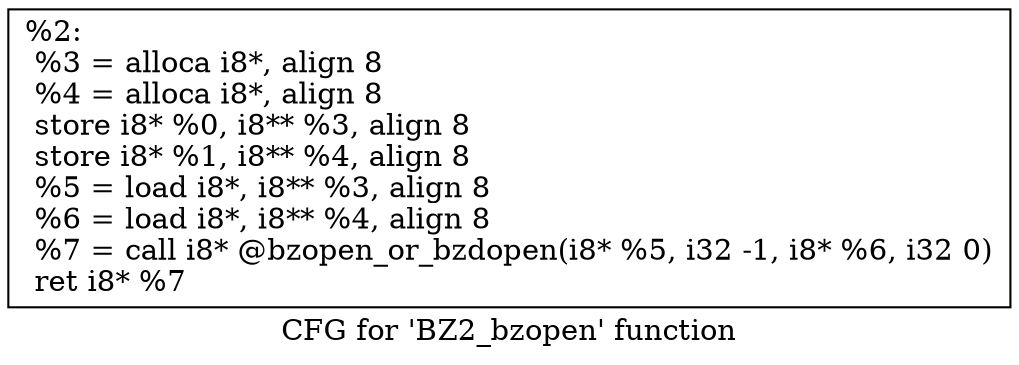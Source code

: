 digraph "CFG for 'BZ2_bzopen' function" {
	label="CFG for 'BZ2_bzopen' function";

	Node0x11ca860 [shape=record,label="{%2:\l  %3 = alloca i8*, align 8\l  %4 = alloca i8*, align 8\l  store i8* %0, i8** %3, align 8\l  store i8* %1, i8** %4, align 8\l  %5 = load i8*, i8** %3, align 8\l  %6 = load i8*, i8** %4, align 8\l  %7 = call i8* @bzopen_or_bzdopen(i8* %5, i32 -1, i8* %6, i32 0)\l  ret i8* %7\l}"];
}
